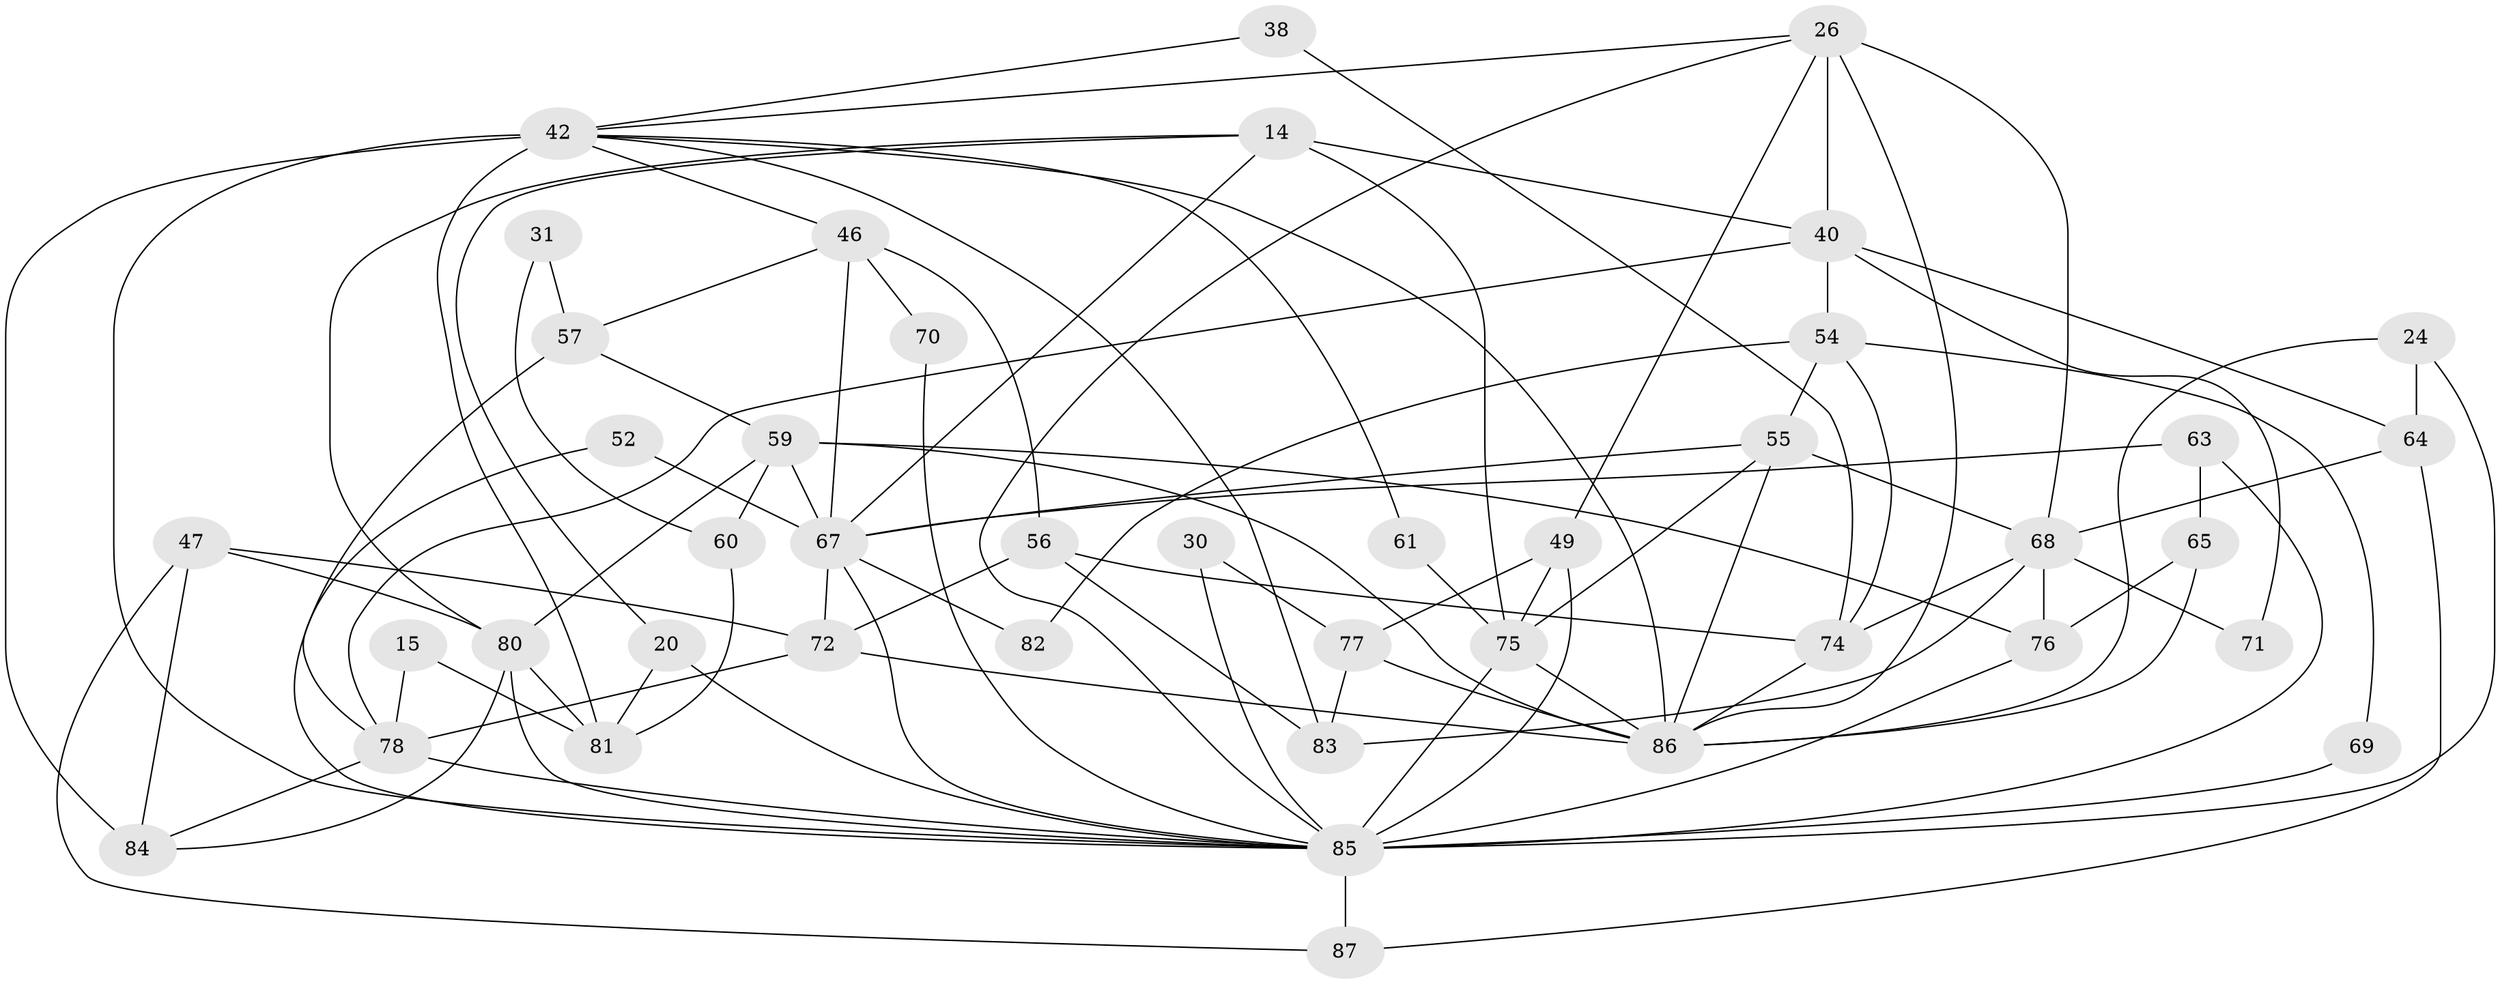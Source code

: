 // original degree distribution, {4: 0.2413793103448276, 5: 0.1724137931034483, 8: 0.022988505747126436, 2: 0.14942528735632185, 3: 0.28735632183908044, 7: 0.06896551724137931, 6: 0.05747126436781609}
// Generated by graph-tools (version 1.1) at 2025/50/03/09/25 04:50:38]
// undirected, 43 vertices, 98 edges
graph export_dot {
graph [start="1"]
  node [color=gray90,style=filled];
  14;
  15;
  20 [super="+4"];
  24;
  26 [super="+25"];
  30;
  31;
  38;
  40 [super="+2"];
  42 [super="+23+41"];
  46;
  47 [super="+35"];
  49 [super="+39"];
  52;
  54 [super="+27"];
  55 [super="+43+13"];
  56;
  57 [super="+50"];
  59 [super="+22"];
  60;
  61;
  63;
  64 [super="+37"];
  65 [super="+33"];
  67 [super="+29"];
  68 [super="+8"];
  69;
  70;
  71;
  72 [super="+66"];
  74;
  75 [super="+3+51"];
  76;
  77;
  78 [super="+28"];
  80 [super="+16+53+62"];
  81 [super="+58"];
  82;
  83;
  84;
  85 [super="+73+48"];
  86 [super="+17+79"];
  87 [super="+12"];
  14 -- 20;
  14 -- 75 [weight=2];
  14 -- 40;
  14 -- 67;
  14 -- 80 [weight=2];
  15 -- 81 [weight=2];
  15 -- 78;
  20 -- 81;
  20 -- 85;
  24 -- 64 [weight=2];
  24 -- 85 [weight=2];
  24 -- 86;
  26 -- 40 [weight=2];
  26 -- 68 [weight=2];
  26 -- 49;
  26 -- 42;
  26 -- 85;
  26 -- 86;
  30 -- 77;
  30 -- 85;
  31 -- 60;
  31 -- 57;
  38 -- 74;
  38 -- 42;
  40 -- 54 [weight=2];
  40 -- 64 [weight=2];
  40 -- 71;
  40 -- 78;
  42 -- 83;
  42 -- 61;
  42 -- 84 [weight=2];
  42 -- 85 [weight=3];
  42 -- 81;
  42 -- 46;
  42 -- 86;
  46 -- 57;
  46 -- 56;
  46 -- 70;
  46 -- 67;
  47 -- 84 [weight=2];
  47 -- 72;
  47 -- 87;
  47 -- 80;
  49 -- 77;
  49 -- 75 [weight=3];
  49 -- 85 [weight=3];
  52 -- 78;
  52 -- 67;
  54 -- 74;
  54 -- 69;
  54 -- 82;
  54 -- 55;
  55 -- 75 [weight=3];
  55 -- 67;
  55 -- 68 [weight=2];
  55 -- 86;
  56 -- 74;
  56 -- 72;
  56 -- 83;
  57 -- 59;
  57 -- 85 [weight=2];
  59 -- 76;
  59 -- 67;
  59 -- 86;
  59 -- 60;
  59 -- 80;
  60 -- 81 [weight=2];
  61 -- 75 [weight=2];
  63 -- 65 [weight=2];
  63 -- 85;
  63 -- 67;
  64 -- 68;
  64 -- 87;
  65 -- 76;
  65 -- 86;
  67 -- 85;
  67 -- 72;
  67 -- 82;
  68 -- 76;
  68 -- 71;
  68 -- 74;
  68 -- 83;
  69 -- 85;
  70 -- 85;
  72 -- 86;
  72 -- 78 [weight=2];
  74 -- 86;
  75 -- 86 [weight=2];
  75 -- 85 [weight=5];
  76 -- 85;
  77 -- 83;
  77 -- 86;
  78 -- 84;
  78 -- 85;
  80 -- 84;
  80 -- 85 [weight=2];
  80 -- 81;
  85 -- 87;
}

